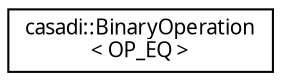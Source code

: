 digraph "Graphical Class Hierarchy"
{
  edge [fontname="FreeSans.ttf",fontsize="10",labelfontname="FreeSans.ttf",labelfontsize="10"];
  node [fontname="FreeSans.ttf",fontsize="10",shape=record];
  rankdir="LR";
  Node1 [label="casadi::BinaryOperation\l\< OP_EQ \>",height=0.2,width=0.4,color="black", fillcolor="white", style="filled",URL="$d0/d06/structcasadi_1_1BinaryOperation_3_01OP__EQ_01_4.html",tooltip="Equal to. "];
}
